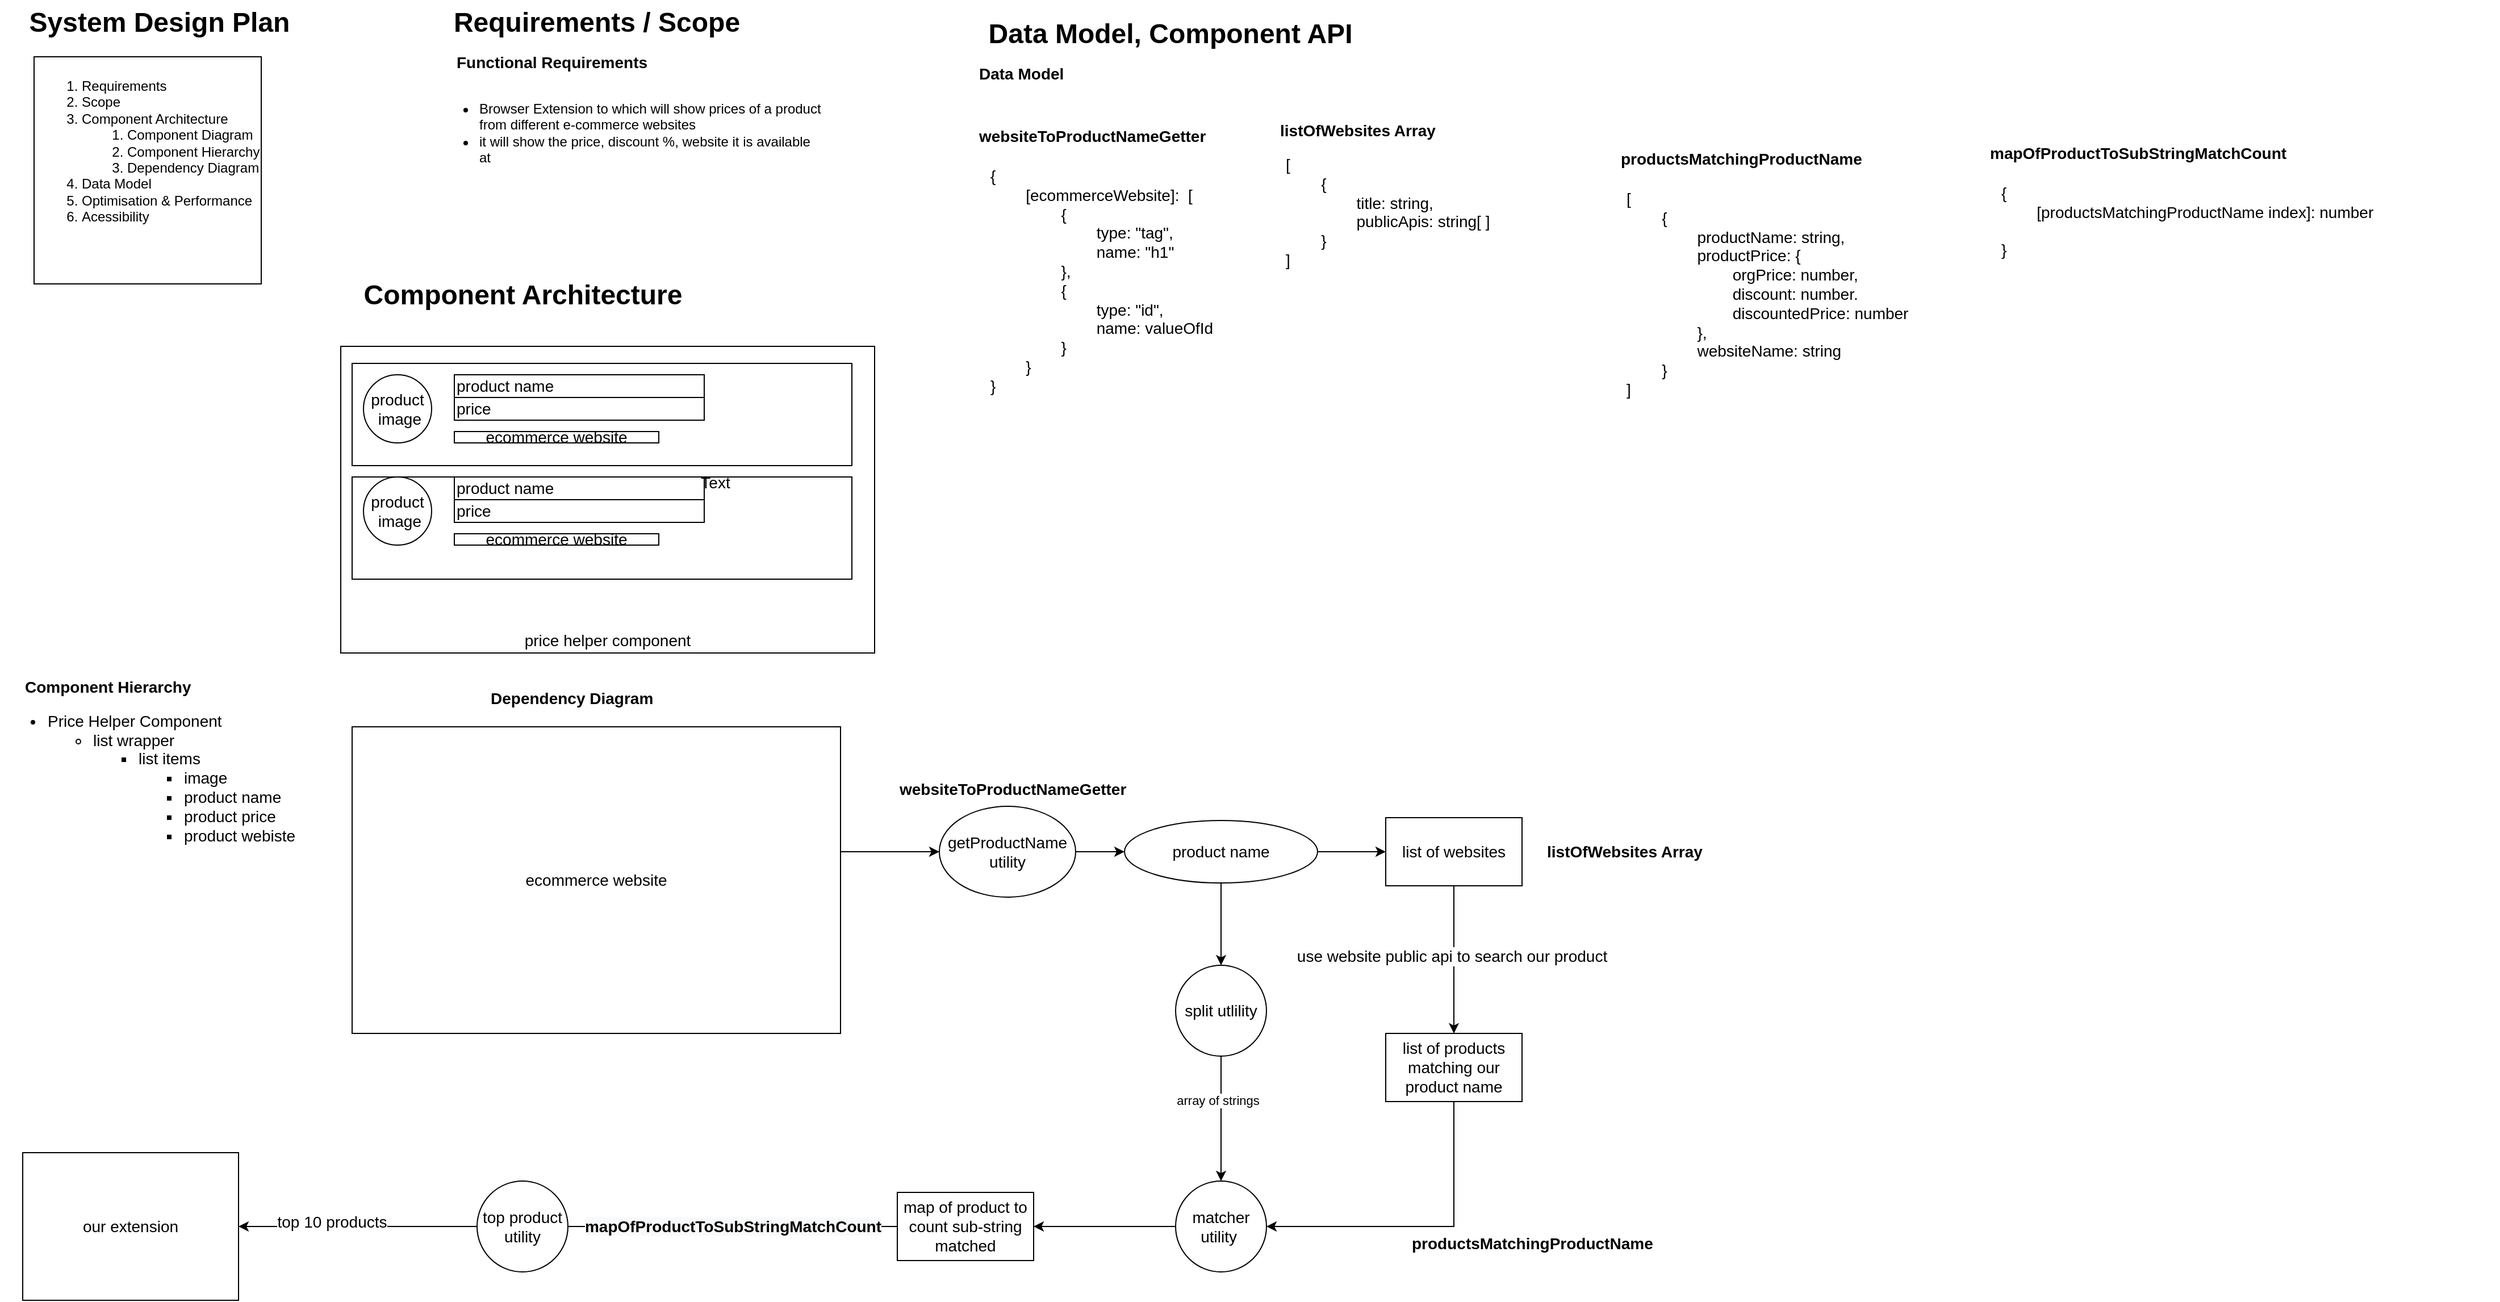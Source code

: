 <mxfile version="20.5.1" type="google"><diagram id="NefjmQUlbk4tvd6CqSDs" name="Page-1"><mxGraphModel grid="1" page="1" gridSize="10" guides="1" tooltips="1" connect="1" arrows="1" fold="1" pageScale="1" pageWidth="827" pageHeight="1169" math="0" shadow="0"><root><mxCell id="0"/><mxCell id="1" parent="0"/><mxCell id="D8wInzO2BElIEY9lozKS-1" value="&lt;ol&gt;&lt;li&gt;Requirements&lt;br&gt;&lt;/li&gt;&lt;li&gt;Scope&lt;/li&gt;&lt;li&gt;Component Architecture&lt;/li&gt;&lt;ol&gt;&lt;li&gt;Component Diagram&lt;/li&gt;&lt;li&gt;Component Hierarchy&lt;/li&gt;&lt;li&gt;Dependency Diagram&lt;/li&gt;&lt;/ol&gt;&lt;li&gt;Data Model&lt;/li&gt;&lt;li&gt;Optimisation &amp;amp; Performance&lt;/li&gt;&lt;li&gt;Acessibility&amp;nbsp;&lt;br&gt;&lt;/li&gt;&lt;/ol&gt;" style="whiteSpace=wrap;html=1;aspect=fixed;align=left;verticalAlign=top;" vertex="1" parent="1"><mxGeometry x="30" y="60" width="200" height="200" as="geometry"/></mxCell><mxCell id="D8wInzO2BElIEY9lozKS-2" value="System Design Plan" style="text;strokeColor=none;fillColor=none;html=1;fontSize=24;fontStyle=1;verticalAlign=middle;align=center;" vertex="1" parent="1"><mxGeometry x="90" y="10" width="100" height="40" as="geometry"/></mxCell><mxCell id="D8wInzO2BElIEY9lozKS-3" value="Requirements / Scope" style="text;strokeColor=none;fillColor=none;html=1;fontSize=24;fontStyle=1;verticalAlign=middle;align=center;" vertex="1" parent="1"><mxGeometry x="475" y="10" width="100" height="40" as="geometry"/></mxCell><mxCell id="D8wInzO2BElIEY9lozKS-4" value="Functional Requirements" style="text;html=1;strokeColor=none;fillColor=none;align=left;verticalAlign=middle;whiteSpace=wrap;rounded=0;fontStyle=1;fontSize=14;" vertex="1" parent="1"><mxGeometry x="400" y="50" width="250" height="30" as="geometry"/></mxCell><mxCell id="D8wInzO2BElIEY9lozKS-5" value="&lt;ul&gt;&lt;li&gt;Browser Extension to which will show prices of a product from different e-commerce websites&lt;/li&gt;&lt;li&gt;it will show the price, discount %, website it is available at&amp;nbsp;&lt;/li&gt;&lt;/ul&gt;" style="text;strokeColor=none;fillColor=none;html=1;whiteSpace=wrap;verticalAlign=top;overflow=hidden;align=left;" vertex="1" parent="1"><mxGeometry x="380" y="80" width="350" height="100" as="geometry"/></mxCell><mxCell id="D8wInzO2BElIEY9lozKS-9" value="Component Architecture" style="text;strokeColor=none;fillColor=none;html=1;fontSize=24;fontStyle=1;verticalAlign=middle;align=center;" vertex="1" parent="1"><mxGeometry x="410" y="250" width="100" height="40" as="geometry"/></mxCell><mxCell id="D8wInzO2BElIEY9lozKS-10" value="price helper component" style="rounded=0;whiteSpace=wrap;html=1;fontSize=14;verticalAlign=bottom;" vertex="1" parent="1"><mxGeometry x="300" y="315" width="470" height="270" as="geometry"/></mxCell><mxCell id="D8wInzO2BElIEY9lozKS-11" value="" style="rounded=0;whiteSpace=wrap;html=1;fontSize=14;" vertex="1" parent="1"><mxGeometry x="310" y="330" width="440" height="90" as="geometry"/></mxCell><mxCell id="D8wInzO2BElIEY9lozKS-12" value="product &amp;nbsp;image" style="ellipse;whiteSpace=wrap;html=1;aspect=fixed;fontSize=14;" vertex="1" parent="1"><mxGeometry x="320" y="340" width="60" height="60" as="geometry"/></mxCell><mxCell id="D8wInzO2BElIEY9lozKS-13" value="product name&lt;span style=&quot;caret-color: rgba(0, 0, 0, 0); color: rgba(0, 0, 0, 0); font-family: monospace; font-size: 0px;&quot;&gt;%3CmxGraphModel%3E%3Croot%3E%3CmxCell%20id%3D%220%22%2F%3E%3CmxCell%20id%3D%221%22%20parent%3D%220%22%2F%3E%3CmxCell%20id%3D%222%22%20value%3D%22Requirements%20%2F%20Scope%22%20style%3D%22text%3BstrokeColor%3Dnone%3BfillColor%3Dnone%3Bhtml%3D1%3BfontSize%3D24%3BfontStyle%3D1%3BverticalAlign%3Dmiddle%3Balign%3Dcenter%3B%22%20vertex%3D%221%22%20parent%3D%221%22%3E%3CmxGeometry%20x%3D%22475%22%20y%3D%2210%22%20width%3D%22100%22%20height%3D%2240%22%20as%3D%22geometry%22%2F%3E%3C%2FmxCell%3E%3C%2Froot%3E%3C%2FmxGraphModel%3E&lt;/span&gt;" style="rounded=0;whiteSpace=wrap;html=1;fontSize=14;align=left;" vertex="1" parent="1"><mxGeometry x="400" y="340" width="220" height="20" as="geometry"/></mxCell><mxCell id="D8wInzO2BElIEY9lozKS-14" value="price" style="rounded=0;whiteSpace=wrap;html=1;fontSize=14;align=left;" vertex="1" parent="1"><mxGeometry x="400" y="360" width="220" height="20" as="geometry"/></mxCell><mxCell id="D8wInzO2BElIEY9lozKS-15" value="ecommerce website" style="rounded=0;whiteSpace=wrap;html=1;fontSize=14;" vertex="1" parent="1"><mxGeometry x="400" y="390" width="180" height="10" as="geometry"/></mxCell><mxCell id="D8wInzO2BElIEY9lozKS-16" value="" style="rounded=0;whiteSpace=wrap;html=1;fontSize=14;" vertex="1" parent="1"><mxGeometry x="310" y="430" width="440" height="90" as="geometry"/></mxCell><mxCell id="D8wInzO2BElIEY9lozKS-17" value="product &amp;nbsp;image" style="ellipse;whiteSpace=wrap;html=1;aspect=fixed;fontSize=14;" vertex="1" parent="1"><mxGeometry x="320" y="430" width="60" height="60" as="geometry"/></mxCell><mxCell id="D8wInzO2BElIEY9lozKS-18" value="product name&lt;span style=&quot;caret-color: rgba(0, 0, 0, 0); color: rgba(0, 0, 0, 0); font-family: monospace; font-size: 0px;&quot;&gt;%3CmxGraphModel%3E%3Croot%3E%3CmxCell%20id%3D%220%22%2F%3E%3CmxCell%20id%3D%221%22%20parent%3D%220%22%2F%3E%3CmxCell%20id%3D%222%22%20value%3D%22Requirements%20%2F%20Scope%22%20style%3D%22text%3BstrokeColor%3Dnone%3BfillColor%3Dnone%3Bhtml%3D1%3BfontSize%3D24%3BfontStyle%3D1%3BverticalAlign%3Dmiddle%3Balign%3Dcenter%3B%22%20vertex%3D%221%22%20parent%3D%221%22%3E%3CmxGeometry%20x%3D%22475%22%20y%3D%2210%22%20width%3D%22100%22%20height%3D%2240%22%20as%3D%22geometry%22%2F%3E%3C%2FmxCell%3E%3C%2Froot%3E%3C%2FmxGraphModel%3E&lt;/span&gt;" style="rounded=0;whiteSpace=wrap;html=1;fontSize=14;align=left;" vertex="1" parent="1"><mxGeometry x="400" y="430" width="220" height="20" as="geometry"/></mxCell><mxCell id="D8wInzO2BElIEY9lozKS-19" value="price" style="rounded=0;whiteSpace=wrap;html=1;fontSize=14;align=left;" vertex="1" parent="1"><mxGeometry x="400" y="450" width="220" height="20" as="geometry"/></mxCell><mxCell id="D8wInzO2BElIEY9lozKS-20" value="ecommerce website" style="rounded=0;whiteSpace=wrap;html=1;fontSize=14;" vertex="1" parent="1"><mxGeometry x="400" y="480" width="180" height="10" as="geometry"/></mxCell><mxCell id="D8wInzO2BElIEY9lozKS-21" value="&lt;ul&gt;&lt;li&gt;Price Helper Component&lt;/li&gt;&lt;ul&gt;&lt;li&gt;list wrapper&lt;/li&gt;&lt;ul&gt;&lt;li&gt;list items&lt;/li&gt;&lt;ul&gt;&lt;li&gt;image&lt;/li&gt;&lt;li&gt;product name&lt;/li&gt;&lt;li&gt;product price&lt;/li&gt;&lt;li&gt;product webiste&lt;/li&gt;&lt;/ul&gt;&lt;/ul&gt;&lt;/ul&gt;&lt;/ul&gt;" style="text;strokeColor=none;fillColor=none;html=1;whiteSpace=wrap;verticalAlign=middle;overflow=hidden;fontSize=14;" vertex="1" parent="1"><mxGeometry y="620" width="380" height="150" as="geometry"/></mxCell><mxCell id="D8wInzO2BElIEY9lozKS-22" value="Component Hierarchy" style="text;html=1;strokeColor=none;fillColor=none;align=left;verticalAlign=middle;whiteSpace=wrap;rounded=0;fontStyle=1;fontSize=14;" vertex="1" parent="1"><mxGeometry x="20" y="600" width="250" height="30" as="geometry"/></mxCell><mxCell id="D8wInzO2BElIEY9lozKS-24" value="Dependency Diagram" style="text;html=1;strokeColor=none;fillColor=none;align=left;verticalAlign=middle;whiteSpace=wrap;rounded=0;fontStyle=1;fontSize=14;" vertex="1" parent="1"><mxGeometry x="430" y="610" width="250" height="30" as="geometry"/></mxCell><mxCell id="D8wInzO2BElIEY9lozKS-51" style="edgeStyle=orthogonalEdgeStyle;rounded=0;orthogonalLoop=1;jettySize=auto;html=1;fontSize=14;" edge="1" parent="1" source="D8wInzO2BElIEY9lozKS-25" target="D8wInzO2BElIEY9lozKS-50"><mxGeometry relative="1" as="geometry"><Array as="points"><mxPoint x="780" y="760"/><mxPoint x="780" y="760"/></Array></mxGeometry></mxCell><mxCell id="D8wInzO2BElIEY9lozKS-25" value="ecommerce website" style="rounded=0;whiteSpace=wrap;html=1;fontSize=14;" vertex="1" parent="1"><mxGeometry x="310" y="650" width="430" height="270" as="geometry"/></mxCell><mxCell id="Gb2aplUm44mPowNdq9ei-1" style="edgeStyle=orthogonalEdgeStyle;rounded=0;orthogonalLoop=1;jettySize=auto;html=1;" edge="1" parent="1" source="D8wInzO2BElIEY9lozKS-29" target="D8wInzO2BElIEY9lozKS-37"><mxGeometry relative="1" as="geometry"/></mxCell><mxCell id="Gb2aplUm44mPowNdq9ei-2" value="array of strings" style="edgeLabel;html=1;align=center;verticalAlign=middle;resizable=0;points=[];" connectable="0" vertex="1" parent="Gb2aplUm44mPowNdq9ei-1"><mxGeometry x="-0.298" y="-3" relative="1" as="geometry"><mxPoint as="offset"/></mxGeometry></mxCell><mxCell id="D8wInzO2BElIEY9lozKS-29" value="split utlility" style="ellipse;whiteSpace=wrap;html=1;aspect=fixed;fontSize=14;" vertex="1" parent="1"><mxGeometry x="1035" y="860" width="80" height="80" as="geometry"/></mxCell><mxCell id="D8wInzO2BElIEY9lozKS-36" style="edgeStyle=orthogonalEdgeStyle;rounded=0;orthogonalLoop=1;jettySize=auto;html=1;entryX=0.5;entryY=0;entryDx=0;entryDy=0;fontSize=14;" edge="1" parent="1" source="D8wInzO2BElIEY9lozKS-30" target="D8wInzO2BElIEY9lozKS-35"><mxGeometry relative="1" as="geometry"/></mxCell><mxCell id="D8wInzO2BElIEY9lozKS-44" value="use website public api to search our product" style="edgeLabel;html=1;align=center;verticalAlign=middle;resizable=0;points=[];fontSize=14;" connectable="0" vertex="1" parent="D8wInzO2BElIEY9lozKS-36"><mxGeometry x="-0.053" y="-2" relative="1" as="geometry"><mxPoint as="offset"/></mxGeometry></mxCell><mxCell id="D8wInzO2BElIEY9lozKS-30" value="list of websites" style="rounded=0;whiteSpace=wrap;html=1;fontSize=14;" vertex="1" parent="1"><mxGeometry x="1220" y="730" width="120" height="60" as="geometry"/></mxCell><mxCell id="D8wInzO2BElIEY9lozKS-38" style="edgeStyle=orthogonalEdgeStyle;rounded=0;orthogonalLoop=1;jettySize=auto;html=1;fontSize=14;" edge="1" parent="1" source="D8wInzO2BElIEY9lozKS-35" target="D8wInzO2BElIEY9lozKS-37"><mxGeometry relative="1" as="geometry"><Array as="points"><mxPoint x="1280" y="1090"/></Array></mxGeometry></mxCell><mxCell id="D8wInzO2BElIEY9lozKS-35" value="list of products matching our product name" style="rounded=0;whiteSpace=wrap;html=1;fontSize=14;" vertex="1" parent="1"><mxGeometry x="1220" y="920" width="120" height="60" as="geometry"/></mxCell><mxCell id="D8wInzO2BElIEY9lozKS-40" style="edgeStyle=orthogonalEdgeStyle;rounded=0;orthogonalLoop=1;jettySize=auto;html=1;fontSize=14;" edge="1" parent="1" source="D8wInzO2BElIEY9lozKS-37" target="D8wInzO2BElIEY9lozKS-39"><mxGeometry relative="1" as="geometry"/></mxCell><mxCell id="D8wInzO2BElIEY9lozKS-37" value="matcher utility&amp;nbsp;" style="ellipse;whiteSpace=wrap;html=1;aspect=fixed;fontSize=14;" vertex="1" parent="1"><mxGeometry x="1035" y="1050" width="80" height="80" as="geometry"/></mxCell><mxCell id="D8wInzO2BElIEY9lozKS-42" style="edgeStyle=orthogonalEdgeStyle;rounded=0;orthogonalLoop=1;jettySize=auto;html=1;entryX=1;entryY=0.5;entryDx=0;entryDy=0;fontSize=14;startArrow=none;" edge="1" parent="1" source="D8wInzO2BElIEY9lozKS-70" target="D8wInzO2BElIEY9lozKS-41"><mxGeometry relative="1" as="geometry"/></mxCell><mxCell id="D8wInzO2BElIEY9lozKS-43" value="top 10 products" style="edgeLabel;html=1;align=center;verticalAlign=middle;resizable=0;points=[];fontSize=14;" connectable="0" vertex="1" parent="D8wInzO2BElIEY9lozKS-42"><mxGeometry x="0.221" y="-4" relative="1" as="geometry"><mxPoint as="offset"/></mxGeometry></mxCell><mxCell id="D8wInzO2BElIEY9lozKS-39" value="map of product to count sub-string matched" style="rounded=0;whiteSpace=wrap;html=1;fontSize=14;" vertex="1" parent="1"><mxGeometry x="790" y="1060" width="120" height="60" as="geometry"/></mxCell><mxCell id="D8wInzO2BElIEY9lozKS-41" value="our extension" style="rounded=0;whiteSpace=wrap;html=1;fontSize=14;" vertex="1" parent="1"><mxGeometry x="20" y="1025" width="190" height="130" as="geometry"/></mxCell><mxCell id="D8wInzO2BElIEY9lozKS-47" style="edgeStyle=orthogonalEdgeStyle;rounded=0;orthogonalLoop=1;jettySize=auto;html=1;fontSize=14;" edge="1" parent="1" source="D8wInzO2BElIEY9lozKS-45" target="D8wInzO2BElIEY9lozKS-30"><mxGeometry relative="1" as="geometry"/></mxCell><mxCell id="D8wInzO2BElIEY9lozKS-48" style="edgeStyle=orthogonalEdgeStyle;rounded=0;orthogonalLoop=1;jettySize=auto;html=1;entryX=0.5;entryY=0;entryDx=0;entryDy=0;fontSize=14;" edge="1" parent="1" source="D8wInzO2BElIEY9lozKS-45" target="D8wInzO2BElIEY9lozKS-29"><mxGeometry relative="1" as="geometry"/></mxCell><mxCell id="D8wInzO2BElIEY9lozKS-45" value="product name" style="ellipse;whiteSpace=wrap;html=1;fontSize=14;" vertex="1" parent="1"><mxGeometry x="990" y="732.5" width="170" height="55" as="geometry"/></mxCell><mxCell id="D8wInzO2BElIEY9lozKS-52" style="edgeStyle=orthogonalEdgeStyle;rounded=0;orthogonalLoop=1;jettySize=auto;html=1;fontSize=14;" edge="1" parent="1" source="D8wInzO2BElIEY9lozKS-50" target="D8wInzO2BElIEY9lozKS-45"><mxGeometry relative="1" as="geometry"/></mxCell><mxCell id="D8wInzO2BElIEY9lozKS-50" value="getProductName utility" style="ellipse;whiteSpace=wrap;html=1;fontSize=14;" vertex="1" parent="1"><mxGeometry x="827" y="720" width="120" height="80" as="geometry"/></mxCell><mxCell id="D8wInzO2BElIEY9lozKS-53" value="Data Model, Component API" style="text;strokeColor=none;fillColor=none;html=1;fontSize=24;fontStyle=1;verticalAlign=middle;align=center;" vertex="1" parent="1"><mxGeometry x="980" y="20" width="100" height="40" as="geometry"/></mxCell><mxCell id="D8wInzO2BElIEY9lozKS-55" value="Data Model" style="text;html=1;strokeColor=none;fillColor=none;align=left;verticalAlign=middle;whiteSpace=wrap;rounded=0;fontStyle=1;fontSize=14;" vertex="1" parent="1"><mxGeometry x="860" y="60" width="250" height="30" as="geometry"/></mxCell><mxCell id="D8wInzO2BElIEY9lozKS-57" value="{&lt;br&gt;&lt;span style=&quot;white-space: pre;&quot;&gt;&#9;[ecommerceWebsite]:  [&lt;br&gt;&lt;/span&gt;&lt;span style=&quot;white-space: pre;&quot;&gt;&#9;&lt;span style=&quot;white-space: pre;&quot;&gt;&#9;{&lt;br&gt;&lt;/span&gt;&lt;/span&gt;&lt;span style=&quot;white-space: pre;&quot;&gt;&#9;&lt;span style=&quot;white-space: pre;&quot;&gt;&#9;&lt;span style=&quot;white-space: pre;&quot;&gt;&#9;type: &quot;tag&quot;,&lt;br&gt;&lt;/span&gt;&lt;/span&gt;&lt;/span&gt;&lt;span style=&quot;white-space: pre;&quot;&gt;&#9;&lt;span style=&quot;white-space: pre;&quot;&gt;&#9;&lt;span style=&quot;white-space: pre;&quot;&gt;&#9;name: &quot;h1&quot;&lt;/span&gt;&lt;/span&gt;&lt;/span&gt;&lt;br&gt;&lt;span style=&quot;white-space: pre;&quot;&gt;&#9;&lt;span style=&quot;white-space: pre;&quot;&gt;&#9;&lt;/span&gt;&lt;/span&gt;},&lt;br&gt;&lt;span style=&quot;white-space: pre;&quot;&gt;&#9;&lt;span style=&quot;white-space: pre;&quot;&gt;&#9;{&lt;br&gt;&lt;/span&gt;&lt;/span&gt;&lt;span style=&quot;white-space: pre;&quot;&gt;&#9;&lt;span style=&quot;white-space: pre;&quot;&gt;&#9;&lt;span style=&quot;white-space: pre;&quot;&gt;&#9;type: &quot;id&quot;,&lt;br/&gt;&lt;/span&gt;&lt;/span&gt;&lt;/span&gt;&lt;span style=&quot;white-space: pre;&quot;&gt;&#9;&lt;span style=&quot;white-space: pre;&quot;&gt;&#9;&lt;span style=&quot;white-space: pre;&quot;&gt;&#9;name: valueOfId&lt;/span&gt;&lt;/span&gt;&lt;/span&gt;&lt;br&gt;&lt;span style=&quot;white-space: pre;&quot;&gt;&#9;&lt;span style=&quot;white-space: pre;&quot;&gt;&#9;}&lt;/span&gt;&lt;/span&gt;&lt;br&gt;&lt;span style=&quot;white-space: pre;&quot;&gt;&#9;&lt;/span&gt;}&lt;br&gt;}" style="text;html=1;strokeColor=none;fillColor=none;align=left;verticalAlign=top;whiteSpace=wrap;rounded=0;fontSize=14;" vertex="1" parent="1"><mxGeometry x="870" y="150" width="240" height="220" as="geometry"/></mxCell><mxCell id="D8wInzO2BElIEY9lozKS-58" value="Text" style="text;html=1;strokeColor=none;fillColor=none;align=center;verticalAlign=middle;whiteSpace=wrap;rounded=0;fontSize=14;" vertex="1" parent="1"><mxGeometry x="600" y="420" width="60" height="30" as="geometry"/></mxCell><mxCell id="D8wInzO2BElIEY9lozKS-59" value="websiteToProductNameGetter" style="text;html=1;strokeColor=none;fillColor=none;align=left;verticalAlign=middle;whiteSpace=wrap;rounded=0;fontStyle=1;fontSize=14;" vertex="1" parent="1"><mxGeometry x="860" y="115" width="250" height="30" as="geometry"/></mxCell><mxCell id="D8wInzO2BElIEY9lozKS-60" value="websiteToProductNameGetter" style="text;html=1;strokeColor=none;fillColor=none;align=left;verticalAlign=middle;whiteSpace=wrap;rounded=0;fontStyle=1;fontSize=14;" vertex="1" parent="1"><mxGeometry x="790" y="690" width="250" height="30" as="geometry"/></mxCell><mxCell id="D8wInzO2BElIEY9lozKS-61" value="listOfWebsites Array" style="text;html=1;strokeColor=none;fillColor=none;align=left;verticalAlign=middle;whiteSpace=wrap;rounded=0;fontStyle=1;fontSize=14;" vertex="1" parent="1"><mxGeometry x="1360" y="745" width="250" height="30" as="geometry"/></mxCell><mxCell id="D8wInzO2BElIEY9lozKS-62" value="[&lt;br&gt;&amp;nbsp;&lt;span style=&quot;white-space: pre;&quot;&gt;&#9;&lt;/span&gt;{&lt;br&gt;&lt;span style=&quot;white-space: pre;&quot;&gt;&#9;&lt;span style=&quot;white-space: pre;&quot;&gt;&#9;title: string,&lt;br&gt;&lt;/span&gt;&lt;span style=&quot;white-space: pre;&quot;&gt;&#9;&lt;span style=&quot;white-space: pre;&quot;&gt;&#9;publicApis: string[ ]&lt;/span&gt;&lt;/span&gt;&lt;br&gt;&lt;/span&gt;&lt;span style=&quot;white-space: pre;&quot;&gt;&#9;&lt;/span&gt;}&lt;br&gt;]" style="text;html=1;strokeColor=none;fillColor=none;align=left;verticalAlign=top;whiteSpace=wrap;rounded=0;fontSize=14;" vertex="1" parent="1"><mxGeometry x="1130" y="140" width="240" height="130" as="geometry"/></mxCell><mxCell id="D8wInzO2BElIEY9lozKS-63" value="listOfWebsites Array" style="text;html=1;strokeColor=none;fillColor=none;align=left;verticalAlign=middle;whiteSpace=wrap;rounded=0;fontStyle=1;fontSize=14;" vertex="1" parent="1"><mxGeometry x="1125" y="110" width="250" height="30" as="geometry"/></mxCell><mxCell id="D8wInzO2BElIEY9lozKS-65" value="productsMatchingProductName" style="text;html=1;strokeColor=none;fillColor=none;align=left;verticalAlign=middle;whiteSpace=wrap;rounded=0;fontStyle=1;fontSize=14;" vertex="1" parent="1"><mxGeometry x="1425" y="135" width="250" height="30" as="geometry"/></mxCell><mxCell id="D8wInzO2BElIEY9lozKS-66" value="[&lt;br&gt;&amp;nbsp;&lt;span style=&quot;white-space: pre;&quot;&gt;&#9;&lt;/span&gt;{&lt;br&gt;&lt;span style=&quot;white-space: pre;&quot;&gt;&lt;span style=&quot;white-space: pre;&quot;&gt;&#9;&lt;span style=&quot;white-space: pre;&quot;&gt;&#9;productName: string,&lt;br&gt;&lt;/span&gt;&lt;/span&gt;&lt;span style=&quot;white-space: pre;&quot;&gt;&#9;&lt;span style=&quot;white-space: pre;&quot;&gt;&#9;productPrice: {&lt;br&gt;&lt;/span&gt;&lt;/span&gt;&lt;span style=&quot;white-space: pre;&quot;&gt;&#9;&lt;span style=&quot;white-space: pre;&quot;&gt;&#9;&lt;span style=&quot;white-space: pre;&quot;&gt;&#9;orgPrice: number,&lt;br&gt;&lt;/span&gt;&lt;/span&gt;&lt;/span&gt;&lt;span style=&quot;white-space: pre;&quot;&gt;&#9;&lt;span style=&quot;white-space: pre;&quot;&gt;&#9;&lt;span style=&quot;white-space: pre;&quot;&gt;&#9;discount: number.&lt;br&gt;&lt;/span&gt;&lt;/span&gt;&lt;/span&gt;&lt;span style=&quot;white-space: pre;&quot;&gt;&#9;&lt;span style=&quot;white-space: pre;&quot;&gt;&#9;&lt;span style=&quot;white-space: pre;&quot;&gt;&#9;discountedPrice: number&lt;/span&gt;&lt;/span&gt;&lt;/span&gt;&lt;br&gt;&lt;span style=&quot;white-space: pre;&quot;&gt;&#9;&lt;span style=&quot;white-space: pre;&quot;&gt;&#9;&lt;/span&gt;&lt;/span&gt;},&lt;br&gt;&lt;span style=&quot;white-space: pre;&quot;&gt;&#9;&lt;span style=&quot;white-space: pre;&quot;&gt;&#9;websiteName: string&lt;/span&gt;&lt;/span&gt;&lt;br&gt;&#9;&lt;/span&gt;}&lt;br&gt;]" style="text;html=1;strokeColor=none;fillColor=none;align=left;verticalAlign=top;whiteSpace=wrap;rounded=0;fontSize=14;" vertex="1" parent="1"><mxGeometry x="1430" y="170" width="240" height="210" as="geometry"/></mxCell><mxCell id="D8wInzO2BElIEY9lozKS-67" value="productsMatchingProductName" style="text;html=1;strokeColor=none;fillColor=none;align=left;verticalAlign=middle;whiteSpace=wrap;rounded=0;fontStyle=1;fontSize=14;" vertex="1" parent="1"><mxGeometry x="1240.5" y="1090" width="250" height="30" as="geometry"/></mxCell><mxCell id="D8wInzO2BElIEY9lozKS-68" value="mapOfProductToSubStringMatchCount" style="text;html=1;strokeColor=none;fillColor=none;align=left;verticalAlign=middle;whiteSpace=wrap;rounded=0;fontStyle=1;fontSize=14;" vertex="1" parent="1"><mxGeometry x="1750" y="130" width="250" height="30" as="geometry"/></mxCell><mxCell id="D8wInzO2BElIEY9lozKS-69" value="{&lt;br&gt;&#9;&lt;span style=&quot;&quot;&gt;&#9;&lt;/span&gt;&lt;span style=&quot;white-space: pre;&quot;&gt;&#9;&lt;/span&gt;[productsMatchingProductName index]: number&lt;br&gt;&lt;br&gt;}" style="text;html=1;strokeColor=none;fillColor=none;align=left;verticalAlign=top;whiteSpace=wrap;rounded=0;fontSize=14;" vertex="1" parent="1"><mxGeometry x="1760" y="165" width="440" height="115" as="geometry"/></mxCell><mxCell id="D8wInzO2BElIEY9lozKS-70" value="top product utility" style="ellipse;whiteSpace=wrap;html=1;aspect=fixed;fontSize=14;" vertex="1" parent="1"><mxGeometry x="420" y="1050" width="80" height="80" as="geometry"/></mxCell><mxCell id="D8wInzO2BElIEY9lozKS-72" value="&lt;span style=&quot;font-weight: 700; text-align: left; background-color: rgb(248, 249, 250);&quot;&gt;mapOfProductToSubStringMatchCount&lt;/span&gt;" style="edgeStyle=orthogonalEdgeStyle;rounded=0;orthogonalLoop=1;jettySize=auto;html=1;entryX=1;entryY=0.5;entryDx=0;entryDy=0;fontSize=14;endArrow=none;" edge="1" parent="1" source="D8wInzO2BElIEY9lozKS-39" target="D8wInzO2BElIEY9lozKS-70"><mxGeometry relative="1" as="geometry"><mxPoint x="930" y="1090" as="sourcePoint"/><mxPoint x="580" y="1075" as="targetPoint"/></mxGeometry></mxCell></root></mxGraphModel></diagram></mxfile>
